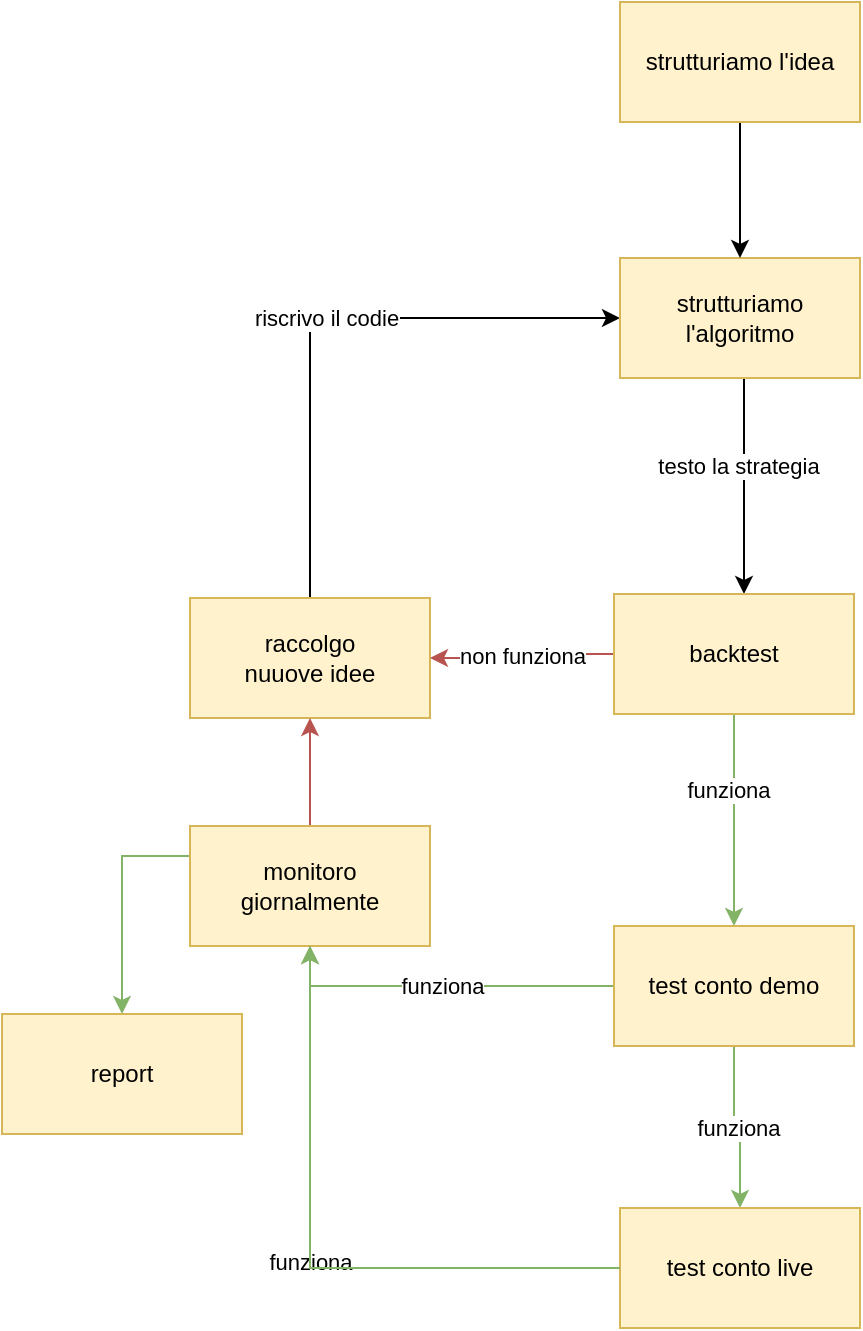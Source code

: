 <mxfile version="20.6.0"><diagram id="J9P1KZP1d9WTDMM7iDw3" name="Page-1"><mxGraphModel dx="1422" dy="764" grid="0" gridSize="10" guides="1" tooltips="1" connect="1" arrows="1" fold="1" page="1" pageScale="1" pageWidth="850" pageHeight="1100" math="0" shadow="0"><root><mxCell id="0"/><mxCell id="1" parent="0"/><mxCell id="dFlsLesVeQYpQP21DGN_-26" value="riscrivo il codie" style="edgeStyle=orthogonalEdgeStyle;rounded=0;orthogonalLoop=1;jettySize=auto;html=1;exitX=0.5;exitY=0;exitDx=0;exitDy=0;entryX=0;entryY=0.5;entryDx=0;entryDy=0;" edge="1" parent="1" source="dFlsLesVeQYpQP21DGN_-1" target="dFlsLesVeQYpQP21DGN_-2"><mxGeometry relative="1" as="geometry"/></mxCell><mxCell id="dFlsLesVeQYpQP21DGN_-1" value="&lt;div&gt;raccolgo &lt;br&gt;&lt;/div&gt;&lt;div&gt;nuuove idee&lt;/div&gt;" style="rounded=0;whiteSpace=wrap;html=1;fillColor=#fff2cc;strokeColor=#d6b656;" vertex="1" parent="1"><mxGeometry x="116" y="396" width="120" height="60" as="geometry"/></mxCell><mxCell id="dFlsLesVeQYpQP21DGN_-6" style="edgeStyle=orthogonalEdgeStyle;rounded=0;orthogonalLoop=1;jettySize=auto;html=1;" edge="1" parent="1"><mxGeometry relative="1" as="geometry"><mxPoint x="393" y="286" as="sourcePoint"/><mxPoint x="393" y="394" as="targetPoint"/></mxGeometry></mxCell><mxCell id="dFlsLesVeQYpQP21DGN_-12" value="&lt;div&gt;testo la strategia&lt;/div&gt;" style="edgeLabel;html=1;align=center;verticalAlign=middle;resizable=0;points=[];" vertex="1" connectable="0" parent="dFlsLesVeQYpQP21DGN_-6"><mxGeometry x="-0.182" y="-3" relative="1" as="geometry"><mxPoint as="offset"/></mxGeometry></mxCell><mxCell id="dFlsLesVeQYpQP21DGN_-2" value="strutturiamo l'algoritmo" style="rounded=0;whiteSpace=wrap;html=1;fillColor=#fff2cc;strokeColor=#d6b656;" vertex="1" parent="1"><mxGeometry x="331" y="226" width="120" height="60" as="geometry"/></mxCell><mxCell id="dFlsLesVeQYpQP21DGN_-7" style="edgeStyle=orthogonalEdgeStyle;rounded=0;orthogonalLoop=1;jettySize=auto;html=1;fillColor=#d5e8d4;strokeColor=#82b366;" edge="1" parent="1" source="dFlsLesVeQYpQP21DGN_-3" target="dFlsLesVeQYpQP21DGN_-4"><mxGeometry relative="1" as="geometry"/></mxCell><mxCell id="dFlsLesVeQYpQP21DGN_-13" value="funziona" style="edgeLabel;html=1;align=center;verticalAlign=middle;resizable=0;points=[];" vertex="1" connectable="0" parent="dFlsLesVeQYpQP21DGN_-7"><mxGeometry x="-0.287" y="-3" relative="1" as="geometry"><mxPoint as="offset"/></mxGeometry></mxCell><mxCell id="dFlsLesVeQYpQP21DGN_-9" value="non funziona" style="edgeStyle=orthogonalEdgeStyle;rounded=0;orthogonalLoop=1;jettySize=auto;html=1;fillColor=#f8cecc;strokeColor=#b85450;" edge="1" parent="1" source="dFlsLesVeQYpQP21DGN_-3" target="dFlsLesVeQYpQP21DGN_-1"><mxGeometry relative="1" as="geometry"/></mxCell><mxCell id="dFlsLesVeQYpQP21DGN_-3" value="backtest" style="rounded=0;whiteSpace=wrap;html=1;fillColor=#fff2cc;strokeColor=#d6b656;" vertex="1" parent="1"><mxGeometry x="328" y="394" width="120" height="60" as="geometry"/></mxCell><mxCell id="dFlsLesVeQYpQP21DGN_-8" value="funziona" style="edgeStyle=orthogonalEdgeStyle;rounded=0;orthogonalLoop=1;jettySize=auto;html=1;entryX=0.5;entryY=0;entryDx=0;entryDy=0;fillColor=#d5e8d4;strokeColor=#82b366;" edge="1" parent="1" source="dFlsLesVeQYpQP21DGN_-4" target="dFlsLesVeQYpQP21DGN_-5"><mxGeometry relative="1" as="geometry"/></mxCell><mxCell id="dFlsLesVeQYpQP21DGN_-21" value="funziona" style="edgeStyle=orthogonalEdgeStyle;rounded=0;orthogonalLoop=1;jettySize=auto;html=1;exitX=0;exitY=0.5;exitDx=0;exitDy=0;entryX=0.5;entryY=1;entryDx=0;entryDy=0;fillColor=#d5e8d4;strokeColor=#82b366;" edge="1" parent="1" source="dFlsLesVeQYpQP21DGN_-4" target="dFlsLesVeQYpQP21DGN_-17"><mxGeometry relative="1" as="geometry"/></mxCell><mxCell id="dFlsLesVeQYpQP21DGN_-4" value="test conto demo" style="rounded=0;whiteSpace=wrap;html=1;fillColor=#fff2cc;strokeColor=#d6b656;" vertex="1" parent="1"><mxGeometry x="328" y="560" width="120" height="60" as="geometry"/></mxCell><mxCell id="dFlsLesVeQYpQP21DGN_-22" value="funziona" style="edgeStyle=orthogonalEdgeStyle;rounded=0;orthogonalLoop=1;jettySize=auto;html=1;fillColor=#d5e8d4;strokeColor=#82b366;" edge="1" parent="1" source="dFlsLesVeQYpQP21DGN_-5" target="dFlsLesVeQYpQP21DGN_-17"><mxGeometry relative="1" as="geometry"/></mxCell><mxCell id="dFlsLesVeQYpQP21DGN_-5" value="test conto live" style="rounded=0;whiteSpace=wrap;html=1;fillColor=#fff2cc;strokeColor=#d6b656;" vertex="1" parent="1"><mxGeometry x="331" y="701" width="120" height="60" as="geometry"/></mxCell><mxCell id="dFlsLesVeQYpQP21DGN_-16" style="edgeStyle=orthogonalEdgeStyle;rounded=0;orthogonalLoop=1;jettySize=auto;html=1;" edge="1" parent="1" source="dFlsLesVeQYpQP21DGN_-15" target="dFlsLesVeQYpQP21DGN_-2"><mxGeometry relative="1" as="geometry"/></mxCell><mxCell id="dFlsLesVeQYpQP21DGN_-15" value="strutturiamo l'idea" style="rounded=0;whiteSpace=wrap;html=1;fillColor=#fff2cc;strokeColor=#d6b656;" vertex="1" parent="1"><mxGeometry x="331" y="98" width="120" height="60" as="geometry"/></mxCell><mxCell id="dFlsLesVeQYpQP21DGN_-31" style="edgeStyle=orthogonalEdgeStyle;rounded=0;orthogonalLoop=1;jettySize=auto;html=1;fontColor=#00CC00;fillColor=#f8cecc;strokeColor=#b85450;" edge="1" parent="1" source="dFlsLesVeQYpQP21DGN_-17" target="dFlsLesVeQYpQP21DGN_-1"><mxGeometry relative="1" as="geometry"/></mxCell><mxCell id="dFlsLesVeQYpQP21DGN_-36" style="edgeStyle=orthogonalEdgeStyle;rounded=0;orthogonalLoop=1;jettySize=auto;html=1;fontColor=#000000;exitX=0;exitY=0.25;exitDx=0;exitDy=0;fillColor=#d5e8d4;strokeColor=#82b366;" edge="1" parent="1" source="dFlsLesVeQYpQP21DGN_-17" target="dFlsLesVeQYpQP21DGN_-33"><mxGeometry relative="1" as="geometry"/></mxCell><mxCell id="dFlsLesVeQYpQP21DGN_-17" value="monitoro giornalmente" style="rounded=0;whiteSpace=wrap;html=1;fillColor=#fff2cc;strokeColor=#d6b656;" vertex="1" parent="1"><mxGeometry x="116" y="510" width="120" height="60" as="geometry"/></mxCell><mxCell id="dFlsLesVeQYpQP21DGN_-30" value="" style="edgeStyle=orthogonalEdgeStyle;rounded=0;orthogonalLoop=1;jettySize=auto;html=1;exitX=0;exitY=0.5;exitDx=0;exitDy=0;fillColor=#d5e8d4;strokeColor=#82b366;endArrow=none;" edge="1" parent="1" source="dFlsLesVeQYpQP21DGN_-5" target="dFlsLesVeQYpQP21DGN_-17"><mxGeometry relative="1" as="geometry"><mxPoint x="331" y="731" as="sourcePoint"/><mxPoint x="169" y="454" as="targetPoint"/></mxGeometry></mxCell><mxCell id="dFlsLesVeQYpQP21DGN_-33" value="report" style="rounded=0;whiteSpace=wrap;html=1;fillColor=#fff2cc;strokeColor=#d6b656;" vertex="1" parent="1"><mxGeometry x="22" y="604" width="120" height="60" as="geometry"/></mxCell></root></mxGraphModel></diagram></mxfile>